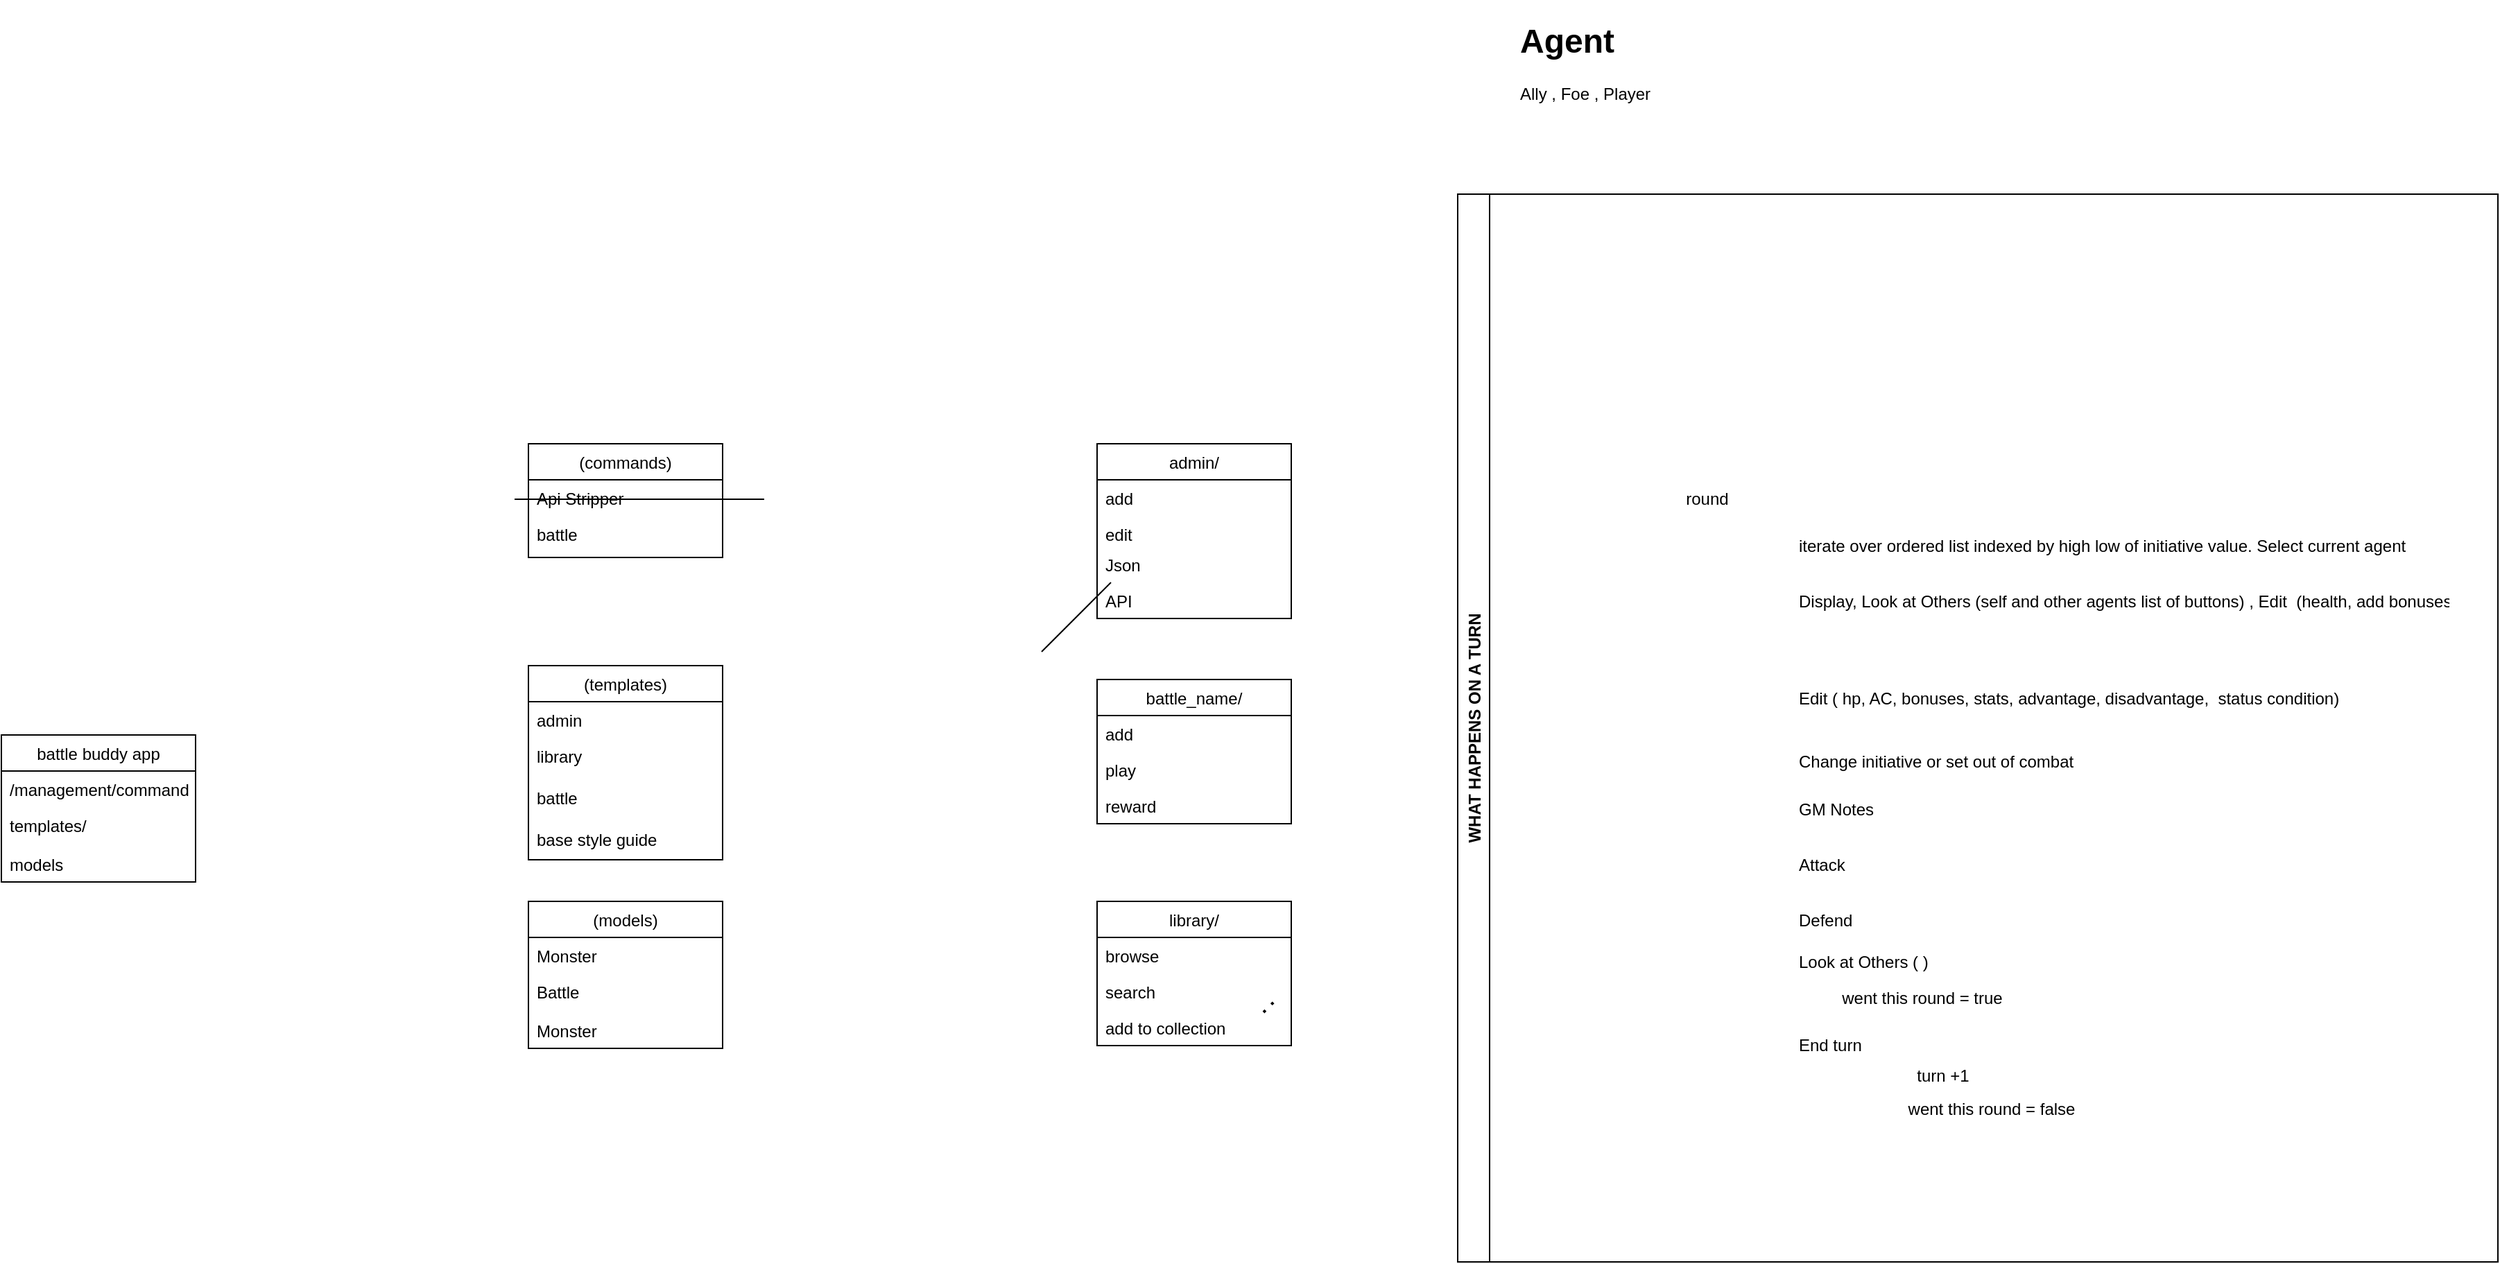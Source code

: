 <mxfile version="14.8.2" type="device"><diagram id="Yws81MD6ge_IVHxPc6Fh" name="Page-1"><mxGraphModel dx="2302" dy="2254" grid="1" gridSize="10" guides="1" tooltips="1" connect="1" arrows="1" fold="1" page="1" pageScale="1" pageWidth="850" pageHeight="1100" math="0" shadow="0"><root><mxCell id="0"/><mxCell id="1" parent="0"/><mxCell id="Vkk8Uh_Gdzq867stdKwY-3" value="battle buddy app" style="swimlane;fontStyle=0;childLayout=stackLayout;horizontal=1;startSize=26;horizontalStack=0;resizeParent=1;resizeParentMax=0;resizeLast=0;collapsible=1;marginBottom=0;" parent="1" vertex="1"><mxGeometry x="120" y="240" width="140" height="106" as="geometry"/></mxCell><mxCell id="Vkk8Uh_Gdzq867stdKwY-4" value="/management/commands" style="text;strokeColor=none;fillColor=none;align=left;verticalAlign=top;spacingLeft=4;spacingRight=4;overflow=hidden;rotatable=0;points=[[0,0.5],[1,0.5]];portConstraint=eastwest;" parent="Vkk8Uh_Gdzq867stdKwY-3" vertex="1"><mxGeometry y="26" width="140" height="26" as="geometry"/></mxCell><mxCell id="Vkk8Uh_Gdzq867stdKwY-5" value="templates/" style="text;strokeColor=none;fillColor=none;align=left;verticalAlign=top;spacingLeft=4;spacingRight=4;overflow=hidden;rotatable=0;points=[[0,0.5],[1,0.5]];portConstraint=eastwest;" parent="Vkk8Uh_Gdzq867stdKwY-3" vertex="1"><mxGeometry y="52" width="140" height="28" as="geometry"/></mxCell><mxCell id="Vkk8Uh_Gdzq867stdKwY-6" value="models" style="text;strokeColor=none;fillColor=none;align=left;verticalAlign=top;spacingLeft=4;spacingRight=4;overflow=hidden;rotatable=0;points=[[0,0.5],[1,0.5]];portConstraint=eastwest;" parent="Vkk8Uh_Gdzq867stdKwY-3" vertex="1"><mxGeometry y="80" width="140" height="26" as="geometry"/></mxCell><mxCell id="Vkk8Uh_Gdzq867stdKwY-7" value="(models)" style="swimlane;fontStyle=0;childLayout=stackLayout;horizontal=1;startSize=26;horizontalStack=0;resizeParent=1;resizeParentMax=0;resizeLast=0;collapsible=1;marginBottom=0;" parent="1" vertex="1"><mxGeometry x="500" y="360" width="140" height="106" as="geometry"/></mxCell><mxCell id="Vkk8Uh_Gdzq867stdKwY-8" value="Monster" style="text;strokeColor=none;fillColor=none;align=left;verticalAlign=top;spacingLeft=4;spacingRight=4;overflow=hidden;rotatable=0;points=[[0,0.5],[1,0.5]];portConstraint=eastwest;" parent="Vkk8Uh_Gdzq867stdKwY-7" vertex="1"><mxGeometry y="26" width="140" height="26" as="geometry"/></mxCell><mxCell id="Vkk8Uh_Gdzq867stdKwY-26" value="Battle" style="text;strokeColor=none;fillColor=none;align=left;verticalAlign=top;spacingLeft=4;spacingRight=4;overflow=hidden;rotatable=0;points=[[0,0.5],[1,0.5]];portConstraint=eastwest;" parent="Vkk8Uh_Gdzq867stdKwY-7" vertex="1"><mxGeometry y="52" width="140" height="28" as="geometry"/></mxCell><mxCell id="Vkk8Uh_Gdzq867stdKwY-39" value="Monster" style="text;strokeColor=none;fillColor=none;align=left;verticalAlign=top;spacingLeft=4;spacingRight=4;overflow=hidden;rotatable=0;points=[[0,0.5],[1,0.5]];portConstraint=eastwest;" parent="Vkk8Uh_Gdzq867stdKwY-7" vertex="1"><mxGeometry y="80" width="140" height="26" as="geometry"/></mxCell><mxCell id="Vkk8Uh_Gdzq867stdKwY-13" value="battle_name/" style="swimlane;fontStyle=0;childLayout=stackLayout;horizontal=1;startSize=26;horizontalStack=0;resizeParent=1;resizeParentMax=0;resizeLast=0;collapsible=1;marginBottom=0;" parent="1" vertex="1"><mxGeometry x="910" y="200" width="140" height="104" as="geometry"/></mxCell><mxCell id="Vkk8Uh_Gdzq867stdKwY-14" value="add" style="text;strokeColor=none;fillColor=none;align=left;verticalAlign=top;spacingLeft=4;spacingRight=4;overflow=hidden;rotatable=0;points=[[0,0.5],[1,0.5]];portConstraint=eastwest;" parent="Vkk8Uh_Gdzq867stdKwY-13" vertex="1"><mxGeometry y="26" width="140" height="26" as="geometry"/></mxCell><mxCell id="Vkk8Uh_Gdzq867stdKwY-15" value="play" style="text;strokeColor=none;fillColor=none;align=left;verticalAlign=top;spacingLeft=4;spacingRight=4;overflow=hidden;rotatable=0;points=[[0,0.5],[1,0.5]];portConstraint=eastwest;" parent="Vkk8Uh_Gdzq867stdKwY-13" vertex="1"><mxGeometry y="52" width="140" height="26" as="geometry"/></mxCell><mxCell id="Vkk8Uh_Gdzq867stdKwY-16" value="reward" style="text;strokeColor=none;fillColor=none;align=left;verticalAlign=top;spacingLeft=4;spacingRight=4;overflow=hidden;rotatable=0;points=[[0,0.5],[1,0.5]];portConstraint=eastwest;" parent="Vkk8Uh_Gdzq867stdKwY-13" vertex="1"><mxGeometry y="78" width="140" height="26" as="geometry"/></mxCell><mxCell id="Vkk8Uh_Gdzq867stdKwY-17" value="library/" style="swimlane;fontStyle=0;childLayout=stackLayout;horizontal=1;startSize=26;horizontalStack=0;resizeParent=1;resizeParentMax=0;resizeLast=0;collapsible=1;marginBottom=0;" parent="1" vertex="1"><mxGeometry x="910" y="360" width="140" height="104" as="geometry"/></mxCell><mxCell id="Vkk8Uh_Gdzq867stdKwY-18" value="browse" style="text;strokeColor=none;fillColor=none;align=left;verticalAlign=top;spacingLeft=4;spacingRight=4;overflow=hidden;rotatable=0;points=[[0,0.5],[1,0.5]];portConstraint=eastwest;" parent="Vkk8Uh_Gdzq867stdKwY-17" vertex="1"><mxGeometry y="26" width="140" height="26" as="geometry"/></mxCell><mxCell id="Vkk8Uh_Gdzq867stdKwY-19" value="search" style="text;strokeColor=none;fillColor=none;align=left;verticalAlign=top;spacingLeft=4;spacingRight=4;overflow=hidden;rotatable=0;points=[[0,0.5],[1,0.5]];portConstraint=eastwest;" parent="Vkk8Uh_Gdzq867stdKwY-17" vertex="1"><mxGeometry y="52" width="140" height="26" as="geometry"/></mxCell><mxCell id="Vkk8Uh_Gdzq867stdKwY-20" value="add to collection" style="text;strokeColor=none;fillColor=none;align=left;verticalAlign=top;spacingLeft=4;spacingRight=4;overflow=hidden;rotatable=0;points=[[0,0.5],[1,0.5]];portConstraint=eastwest;" parent="Vkk8Uh_Gdzq867stdKwY-17" vertex="1"><mxGeometry y="78" width="140" height="26" as="geometry"/></mxCell><mxCell id="Vkk8Uh_Gdzq867stdKwY-21" value="admin/" style="swimlane;fontStyle=0;childLayout=stackLayout;horizontal=1;startSize=26;horizontalStack=0;resizeParent=1;resizeParentMax=0;resizeLast=0;collapsible=1;marginBottom=0;" parent="1" vertex="1"><mxGeometry x="910" y="30" width="140" height="126" as="geometry"/></mxCell><mxCell id="Vkk8Uh_Gdzq867stdKwY-22" value="add" style="text;strokeColor=none;fillColor=none;align=left;verticalAlign=top;spacingLeft=4;spacingRight=4;overflow=hidden;rotatable=0;points=[[0,0.5],[1,0.5]];portConstraint=eastwest;" parent="Vkk8Uh_Gdzq867stdKwY-21" vertex="1"><mxGeometry y="26" width="140" height="26" as="geometry"/></mxCell><mxCell id="Vkk8Uh_Gdzq867stdKwY-23" value="edit" style="text;strokeColor=none;fillColor=none;align=left;verticalAlign=top;spacingLeft=4;spacingRight=4;overflow=hidden;rotatable=0;points=[[0,0.5],[1,0.5]];portConstraint=eastwest;" parent="Vkk8Uh_Gdzq867stdKwY-21" vertex="1"><mxGeometry y="52" width="140" height="48" as="geometry"/></mxCell><mxCell id="Vkk8Uh_Gdzq867stdKwY-28" value="API" style="text;strokeColor=none;fillColor=none;align=left;verticalAlign=top;spacingLeft=4;spacingRight=4;overflow=hidden;rotatable=0;points=[[0,0.5],[1,0.5]];portConstraint=eastwest;" parent="Vkk8Uh_Gdzq867stdKwY-21" vertex="1"><mxGeometry y="100" width="140" height="26" as="geometry"/></mxCell><mxCell id="Vkk8Uh_Gdzq867stdKwY-27" value="Json" style="text;strokeColor=none;fillColor=none;align=left;verticalAlign=top;spacingLeft=4;spacingRight=4;overflow=hidden;rotatable=0;points=[[0,0.5],[1,0.5]];portConstraint=eastwest;" parent="1" vertex="1"><mxGeometry x="910" y="104" width="140" height="26" as="geometry"/></mxCell><mxCell id="Vkk8Uh_Gdzq867stdKwY-29" value="(commands)" style="swimlane;fontStyle=0;childLayout=stackLayout;horizontal=1;startSize=26;horizontalStack=0;resizeParent=1;resizeParentMax=0;resizeLast=0;collapsible=1;marginBottom=0;" parent="1" vertex="1"><mxGeometry x="500" y="30" width="140" height="82" as="geometry"/></mxCell><mxCell id="Vkk8Uh_Gdzq867stdKwY-30" value="Api Stripper" style="text;strokeColor=none;fillColor=none;align=left;verticalAlign=top;spacingLeft=4;spacingRight=4;overflow=hidden;rotatable=0;points=[[0,0.5],[1,0.5]];portConstraint=eastwest;" parent="Vkk8Uh_Gdzq867stdKwY-29" vertex="1"><mxGeometry y="26" width="140" height="26" as="geometry"/></mxCell><mxCell id="Vkk8Uh_Gdzq867stdKwY-32" value="battle" style="text;strokeColor=none;fillColor=none;align=left;verticalAlign=top;spacingLeft=4;spacingRight=4;overflow=hidden;rotatable=0;points=[[0,0.5],[1,0.5]];portConstraint=eastwest;" parent="Vkk8Uh_Gdzq867stdKwY-29" vertex="1"><mxGeometry y="52" width="140" height="30" as="geometry"/></mxCell><mxCell id="Vkk8Uh_Gdzq867stdKwY-34" value="(templates)" style="swimlane;fontStyle=0;childLayout=stackLayout;horizontal=1;startSize=26;horizontalStack=0;resizeParent=1;resizeParentMax=0;resizeLast=0;collapsible=1;marginBottom=0;" parent="1" vertex="1"><mxGeometry x="500" y="190" width="140" height="140" as="geometry"/></mxCell><mxCell id="Vkk8Uh_Gdzq867stdKwY-35" value="admin" style="text;strokeColor=none;fillColor=none;align=left;verticalAlign=top;spacingLeft=4;spacingRight=4;overflow=hidden;rotatable=0;points=[[0,0.5],[1,0.5]];portConstraint=eastwest;" parent="Vkk8Uh_Gdzq867stdKwY-34" vertex="1"><mxGeometry y="26" width="140" height="26" as="geometry"/></mxCell><mxCell id="Vkk8Uh_Gdzq867stdKwY-36" value="library" style="text;strokeColor=none;fillColor=none;align=left;verticalAlign=top;spacingLeft=4;spacingRight=4;overflow=hidden;rotatable=0;points=[[0,0.5],[1,0.5]];portConstraint=eastwest;" parent="Vkk8Uh_Gdzq867stdKwY-34" vertex="1"><mxGeometry y="52" width="140" height="30" as="geometry"/></mxCell><mxCell id="Vkk8Uh_Gdzq867stdKwY-37" value="battle" style="text;strokeColor=none;fillColor=none;align=left;verticalAlign=top;spacingLeft=4;spacingRight=4;overflow=hidden;rotatable=0;points=[[0,0.5],[1,0.5]];portConstraint=eastwest;" parent="Vkk8Uh_Gdzq867stdKwY-34" vertex="1"><mxGeometry y="82" width="140" height="30" as="geometry"/></mxCell><mxCell id="Vkk8Uh_Gdzq867stdKwY-38" value="base style guide" style="text;strokeColor=none;fillColor=none;align=left;verticalAlign=top;spacingLeft=4;spacingRight=4;overflow=hidden;rotatable=0;points=[[0,0.5],[1,0.5]];portConstraint=eastwest;" parent="Vkk8Uh_Gdzq867stdKwY-34" vertex="1"><mxGeometry y="112" width="140" height="28" as="geometry"/></mxCell><mxCell id="Vkk8Uh_Gdzq867stdKwY-44" value="WHAT HAPPENS ON A TURN" style="swimlane;horizontal=0;" parent="1" vertex="1"><mxGeometry x="1170" y="-150" width="750" height="770" as="geometry"/></mxCell><mxCell id="Vkk8Uh_Gdzq867stdKwY-46" value="iterate over ordered list indexed by high low of initiative value. Select current agent" style="text;strokeColor=none;fillColor=none;align=left;verticalAlign=top;spacingLeft=4;spacingRight=4;overflow=hidden;rotatable=0;points=[[0,0.5],[1,0.5]];portConstraint=eastwest;" parent="Vkk8Uh_Gdzq867stdKwY-44" vertex="1"><mxGeometry x="240" y="240" width="480" height="26" as="geometry"/></mxCell><mxCell id="Vkk8Uh_Gdzq867stdKwY-49" value="Display, Look at Others (self and other agents list of buttons) , Edit  (health, add bonuses, ) End Turn" style="text;strokeColor=none;fillColor=none;align=left;verticalAlign=top;spacingLeft=4;spacingRight=4;overflow=hidden;rotatable=0;points=[[0,0.5],[1,0.5]];portConstraint=eastwest;" parent="Vkk8Uh_Gdzq867stdKwY-44" vertex="1"><mxGeometry x="240" y="280" width="480" height="26" as="geometry"/></mxCell><mxCell id="Vkk8Uh_Gdzq867stdKwY-52" value="Edit ( hp, AC, bonuses, stats, advantage, disadvantage,  status condition) " style="text;strokeColor=none;fillColor=none;align=left;verticalAlign=top;spacingLeft=4;spacingRight=4;overflow=hidden;rotatable=0;points=[[0,0.5],[1,0.5]];portConstraint=eastwest;" parent="Vkk8Uh_Gdzq867stdKwY-44" vertex="1"><mxGeometry x="240" y="350" width="480" height="26" as="geometry"/></mxCell><mxCell id="Vkk8Uh_Gdzq867stdKwY-53" value="GM Notes" style="text;strokeColor=none;fillColor=none;align=left;verticalAlign=top;spacingLeft=4;spacingRight=4;overflow=hidden;rotatable=0;points=[[0,0.5],[1,0.5]];portConstraint=eastwest;" parent="Vkk8Uh_Gdzq867stdKwY-44" vertex="1"><mxGeometry x="240" y="430" width="480" height="26" as="geometry"/></mxCell><mxCell id="Vkk8Uh_Gdzq867stdKwY-54" value="End turn" style="text;strokeColor=none;fillColor=none;align=left;verticalAlign=top;spacingLeft=4;spacingRight=4;overflow=hidden;rotatable=0;points=[[0,0.5],[1,0.5]];portConstraint=eastwest;" parent="Vkk8Uh_Gdzq867stdKwY-44" vertex="1"><mxGeometry x="240" y="600" width="480" height="26" as="geometry"/></mxCell><mxCell id="Vkk8Uh_Gdzq867stdKwY-55" value="Change initiative or set out of combat" style="text;strokeColor=none;fillColor=none;align=left;verticalAlign=top;spacingLeft=4;spacingRight=4;overflow=hidden;rotatable=0;points=[[0,0.5],[1,0.5]];portConstraint=eastwest;" parent="Vkk8Uh_Gdzq867stdKwY-44" vertex="1"><mxGeometry x="240" y="395.5" width="480" height="26" as="geometry"/></mxCell><mxCell id="Vkk8Uh_Gdzq867stdKwY-56" value="Attack" style="text;strokeColor=none;fillColor=none;align=left;verticalAlign=top;spacingLeft=4;spacingRight=4;overflow=hidden;rotatable=0;points=[[0,0.5],[1,0.5]];portConstraint=eastwest;" parent="Vkk8Uh_Gdzq867stdKwY-44" vertex="1"><mxGeometry x="240" y="470" width="480" height="26" as="geometry"/></mxCell><mxCell id="Vkk8Uh_Gdzq867stdKwY-57" value="Defend" style="text;strokeColor=none;fillColor=none;align=left;verticalAlign=top;spacingLeft=4;spacingRight=4;overflow=hidden;rotatable=0;points=[[0,0.5],[1,0.5]];portConstraint=eastwest;" parent="Vkk8Uh_Gdzq867stdKwY-44" vertex="1"><mxGeometry x="240" y="510" width="480" height="26" as="geometry"/></mxCell><mxCell id="Vkk8Uh_Gdzq867stdKwY-50" value="Look at Others ( )" style="text;strokeColor=none;fillColor=none;align=left;verticalAlign=top;spacingLeft=4;spacingRight=4;overflow=hidden;rotatable=0;points=[[0,0.5],[1,0.5]];portConstraint=eastwest;" parent="Vkk8Uh_Gdzq867stdKwY-44" vertex="1"><mxGeometry x="240" y="540" width="480" height="26" as="geometry"/></mxCell><mxCell id="Vkk8Uh_Gdzq867stdKwY-61" value="turn +1" style="text;html=1;strokeColor=none;fillColor=none;align=center;verticalAlign=middle;whiteSpace=wrap;rounded=0;" parent="Vkk8Uh_Gdzq867stdKwY-44" vertex="1"><mxGeometry x="270" y="626" width="160" height="20" as="geometry"/></mxCell><mxCell id="Vkk8Uh_Gdzq867stdKwY-58" value="round" style="text;html=1;strokeColor=none;fillColor=none;align=center;verticalAlign=middle;whiteSpace=wrap;rounded=0;" parent="Vkk8Uh_Gdzq867stdKwY-44" vertex="1"><mxGeometry x="160" y="210" width="40" height="20" as="geometry"/></mxCell><mxCell id="Vkk8Uh_Gdzq867stdKwY-48" value="&lt;h1&gt;Agent&lt;/h1&gt;&lt;p&gt;Ally ,&amp;nbsp;&lt;span&gt;Foe ,&amp;nbsp;&lt;/span&gt;&lt;span&gt;Player&lt;/span&gt;&lt;/p&gt;" style="text;html=1;strokeColor=none;fillColor=none;spacing=5;spacingTop=-20;whiteSpace=wrap;overflow=hidden;rounded=0;" parent="1" vertex="1"><mxGeometry x="1210" y="-280" width="190" height="120" as="geometry"/></mxCell><mxCell id="Vkk8Uh_Gdzq867stdKwY-60" value="went this round = true" style="text;html=1;strokeColor=none;fillColor=none;align=center;verticalAlign=middle;whiteSpace=wrap;rounded=0;" parent="1" vertex="1"><mxGeometry x="1410" y="420" width="190" height="20" as="geometry"/></mxCell><mxCell id="Vkk8Uh_Gdzq867stdKwY-62" value="went this round = false" style="text;html=1;strokeColor=none;fillColor=none;align=center;verticalAlign=middle;whiteSpace=wrap;rounded=0;" parent="1" vertex="1"><mxGeometry x="1460" y="500" width="190" height="20" as="geometry"/></mxCell><mxCell id="Vkk8Uh_Gdzq867stdKwY-63" value="" style="endArrow=none;dashed=1;html=1;dashPattern=1 3;strokeWidth=2;" parent="1" edge="1"><mxGeometry width="50" height="50" relative="1" as="geometry"><mxPoint x="1030" y="440" as="sourcePoint"/><mxPoint x="1040" y="430" as="targetPoint"/></mxGeometry></mxCell><mxCell id="4RSTuPlZsocBklaHvq88-1" value="" style="endArrow=none;html=1;" edge="1" parent="1"><mxGeometry width="50" height="50" relative="1" as="geometry"><mxPoint x="870" y="180" as="sourcePoint"/><mxPoint x="920" y="130" as="targetPoint"/></mxGeometry></mxCell><mxCell id="4RSTuPlZsocBklaHvq88-2" value="" style="endArrow=none;html=1;" edge="1" parent="1"><mxGeometry width="50" height="50" relative="1" as="geometry"><mxPoint x="490" y="70" as="sourcePoint"/><mxPoint x="670" y="70" as="targetPoint"/><Array as="points"/></mxGeometry></mxCell></root></mxGraphModel></diagram></mxfile>